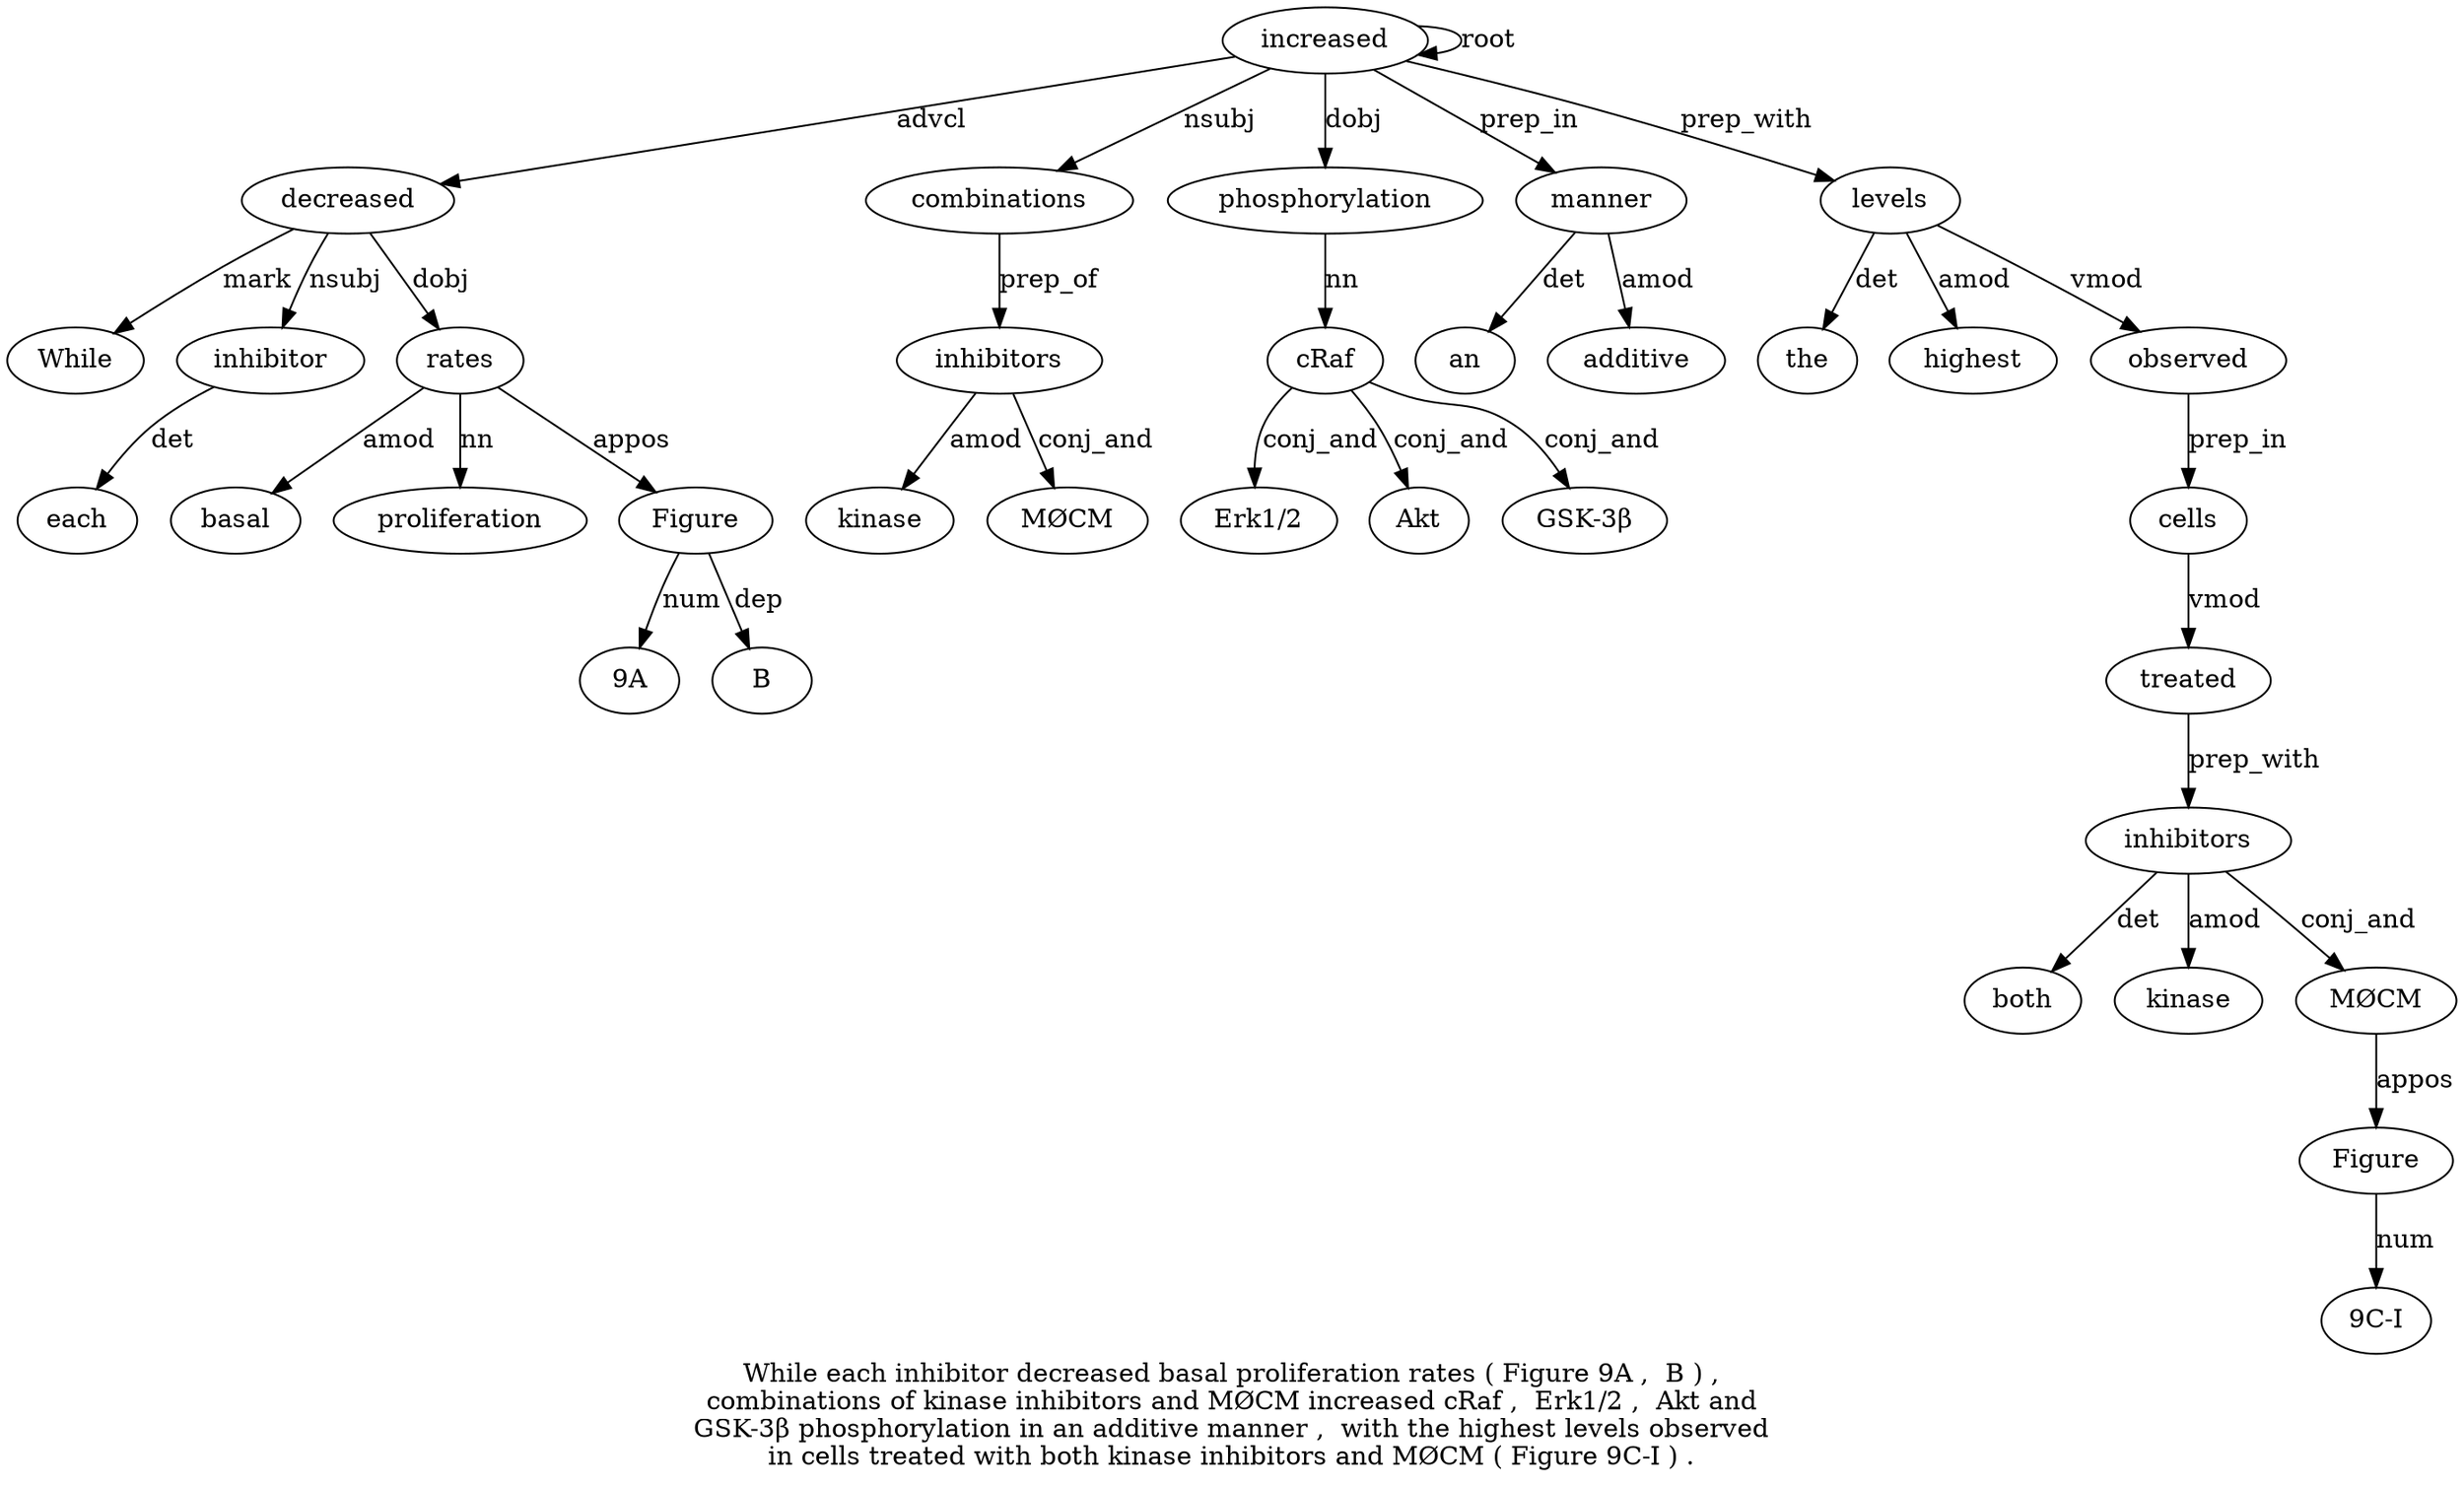 digraph "While each inhibitor decreased basal proliferation rates ( Figure 9A ,  B ) ,  combinations of kinase inhibitors and MØCM increased cRaf ,  Erk1/2 ,  Akt and GSK-3β phosphorylation in an additive manner ,  with the highest levels observed in cells treated with both kinase inhibitors and MØCM ( Figure 9C-I ) ." {
label="While each inhibitor decreased basal proliferation rates ( Figure 9A ,  B ) ,
combinations of kinase inhibitors and MØCM increased cRaf ,  Erk1/2 ,  Akt and
GSK-3β phosphorylation in an additive manner ,  with the highest levels observed
in cells treated with both kinase inhibitors and MØCM ( Figure 9C-I ) .";
decreased4 [style=filled, fillcolor=white, label=decreased];
While1 [style=filled, fillcolor=white, label=While];
decreased4 -> While1  [label=mark];
inhibitor3 [style=filled, fillcolor=white, label=inhibitor];
each2 [style=filled, fillcolor=white, label=each];
inhibitor3 -> each2  [label=det];
decreased4 -> inhibitor3  [label=nsubj];
increased21 [style=filled, fillcolor=white, label=increased];
increased21 -> decreased4  [label=advcl];
rates7 [style=filled, fillcolor=white, label=rates];
basal5 [style=filled, fillcolor=white, label=basal];
rates7 -> basal5  [label=amod];
proliferation6 [style=filled, fillcolor=white, label=proliferation];
rates7 -> proliferation6  [label=nn];
decreased4 -> rates7  [label=dobj];
Figure9 [style=filled, fillcolor=white, label=Figure];
rates7 -> Figure9  [label=appos];
"9A10" [style=filled, fillcolor=white, label="9A"];
Figure9 -> "9A10"  [label=num];
B12 [style=filled, fillcolor=white, label=B];
Figure9 -> B12  [label=dep];
combinations15 [style=filled, fillcolor=white, label=combinations];
increased21 -> combinations15  [label=nsubj];
inhibitors18 [style=filled, fillcolor=white, label=inhibitors];
kinase17 [style=filled, fillcolor=white, label=kinase];
inhibitors18 -> kinase17  [label=amod];
combinations15 -> inhibitors18  [label=prep_of];
"MØCM20" [style=filled, fillcolor=white, label="MØCM"];
inhibitors18 -> "MØCM20"  [label=conj_and];
increased21 -> increased21  [label=root];
phosphorylation29 [style=filled, fillcolor=white, label=phosphorylation];
cRaf22 [style=filled, fillcolor=white, label=cRaf];
phosphorylation29 -> cRaf22  [label=nn];
"Erk1/224" [style=filled, fillcolor=white, label="Erk1/2"];
cRaf22 -> "Erk1/224"  [label=conj_and];
Akt26 [style=filled, fillcolor=white, label=Akt];
cRaf22 -> Akt26  [label=conj_and];
"GSK-3β28" [style=filled, fillcolor=white, label="GSK-3β"];
cRaf22 -> "GSK-3β28"  [label=conj_and];
increased21 -> phosphorylation29  [label=dobj];
manner33 [style=filled, fillcolor=white, label=manner];
an31 [style=filled, fillcolor=white, label=an];
manner33 -> an31  [label=det];
additive32 [style=filled, fillcolor=white, label=additive];
manner33 -> additive32  [label=amod];
increased21 -> manner33  [label=prep_in];
levels38 [style=filled, fillcolor=white, label=levels];
the36 [style=filled, fillcolor=white, label=the];
levels38 -> the36  [label=det];
highest37 [style=filled, fillcolor=white, label=highest];
levels38 -> highest37  [label=amod];
increased21 -> levels38  [label=prep_with];
observed39 [style=filled, fillcolor=white, label=observed];
levels38 -> observed39  [label=vmod];
cells41 [style=filled, fillcolor=white, label=cells];
observed39 -> cells41  [label=prep_in];
treated42 [style=filled, fillcolor=white, label=treated];
cells41 -> treated42  [label=vmod];
inhibitors46 [style=filled, fillcolor=white, label=inhibitors];
both44 [style=filled, fillcolor=white, label=both];
inhibitors46 -> both44  [label=det];
kinase45 [style=filled, fillcolor=white, label=kinase];
inhibitors46 -> kinase45  [label=amod];
treated42 -> inhibitors46  [label=prep_with];
"MØCM48" [style=filled, fillcolor=white, label="MØCM"];
inhibitors46 -> "MØCM48"  [label=conj_and];
Figure50 [style=filled, fillcolor=white, label=Figure];
"MØCM48" -> Figure50  [label=appos];
"9C-I51" [style=filled, fillcolor=white, label="9C-I"];
Figure50 -> "9C-I51"  [label=num];
}
